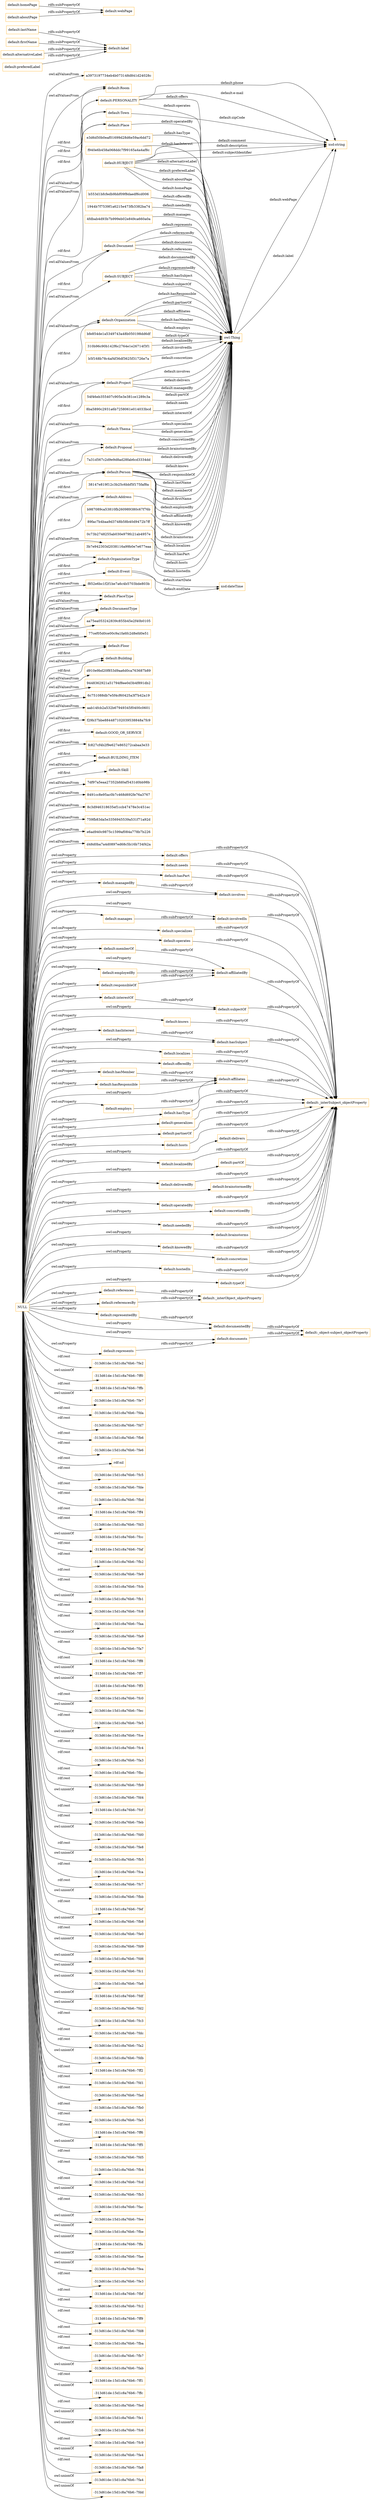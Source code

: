 digraph ar2dtool_diagram { 
rankdir=LR;
size="1501"
node [shape = rectangle, color="orange"]; "a3973197734eb4b073148d841d24028c" "default:Room" "default:Place" "e3d6d50b0eaf01699d28d6e59ac6dd72" "3b7e942303d2038116a99b0e7e677eaa" "f940e6b458a068ddc7f99165a4a4af8c" "default:OrganizationType" "b553d1bfcfedb9bbf09f8daedf6cd006" "default:Event" "f852e6bc1f2f1be7a6c4b5703bde803b" "default:PlaceType" "1944b7f7539f1a6215e473fb3382ba74" "4fdbab4d93b7b999eb02e849ca660a0a" "default:DocumentType" "aa75ea053242839c855b45e2f40b0105" "default:Document" "77cef05d0ce00c9a1fa6fc2d8efd0e51" "default:SUBJECT" "default:Floor" "default:Building" "default:Organization" "bfe854de1a5349743a48b050198dd6df" "d910e9bd20f853d9aa6d0ca763687b89" "default:PERSONALITY" "310b96c90b142f6c2764e1e26714f3f1" "9448362921a51794f8ee0d3b4f891db2" "6c751088db7e5f4cf60425a3f7b42a19" "b5f168b78c4af4f36df3625f31726e7a" "aab14fcb2a532b67949345f0400c0601" "f29b37bbe884487102039538848a7fc9" "default:Project" "54f46eb355407c905e3e381ce1289c3a" "default:GOOD_OR_SERVICE" "fc827cf4b2f9e627e865272cabaa3e33" "default:BUILDING_ITEM" "default:Skill" "8ba5890c2931a6b7258061e014033bcd" "default:Thema" "default:Proposal" "7a31d567c2d9e9d8ad28fab6cd3334dd" "7df97a5eaa27352bfd0af5431d0bb98b" "default:Town" "8491cc8e95ac0b7c468d692fe76a3767" "default:Person" "38147e819f12c3b25c6bbf5f175faf8a" "default:HUBJECT" "8c3d946318635ef1ccb47478e3c451ec" "759fb83da5e3356945539a531f71a92d" "e6ad940c9875c1599af084a778b7b226" "default:Address" "d48d0ba7a4d0897ed68c5b16b734f42a" "b987089ca53810fb260989380c67f76b" "89fac7b4baa9d3748b58b40d9472b7ff" "0c73b2748255ab030e979fc21ab4957e" ; /*classes style*/
	"default:offers" -> "default:_interSubject_objectProperty" [ label = "rdfs:subPropertyOf" ];
	"default:needs" -> "default:_interSubject_objectProperty" [ label = "rdfs:subPropertyOf" ];
	"default:hasPart" -> "default:_interSubject_objectProperty" [ label = "rdfs:subPropertyOf" ];
	"default:involves" -> "default:_interSubject_objectProperty" [ label = "rdfs:subPropertyOf" ];
	"default:involvedIn" -> "default:_interSubject_objectProperty" [ label = "rdfs:subPropertyOf" ];
	"default:specializes" -> "default:_interSubject_objectProperty" [ label = "rdfs:subPropertyOf" ];
	"default:references" -> "default:_interObject_objectProperty" [ label = "rdfs:subPropertyOf" ];
	"default:operates" -> "default:_interSubject_objectProperty" [ label = "rdfs:subPropertyOf" ];
	"default:memberOf" -> "default:affiliatedBy" [ label = "rdfs:subPropertyOf" ];
	"default:interestOf" -> "default:subjectOf" [ label = "rdfs:subPropertyOf" ];
	"default:lastName" -> "default:label" [ label = "rdfs:subPropertyOf" ];
	"default:firstName" -> "default:label" [ label = "rdfs:subPropertyOf" ];
	"default:documentedBy" -> "default:_object-subject_objectProperty" [ label = "rdfs:subPropertyOf" ];
	"default:knows" -> "default:_interSubject_objectProperty" [ label = "rdfs:subPropertyOf" ];
	"default:hasInterest" -> "default:hasSubject" [ label = "rdfs:subPropertyOf" ];
	"default:localizes" -> "default:_interSubject_objectProperty" [ label = "rdfs:subPropertyOf" ];
	"default:offeredBy" -> "default:_interSubject_objectProperty" [ label = "rdfs:subPropertyOf" ];
	"default:hasMember" -> "default:affiliates" [ label = "rdfs:subPropertyOf" ];
	"default:hasType" -> "default:_interSubject_objectProperty" [ label = "rdfs:subPropertyOf" ];
	"default:referencesBy" -> "default:_interObject_objectProperty" [ label = "rdfs:subPropertyOf" ];
	"default:generalizes" -> "default:_interSubject_objectProperty" [ label = "rdfs:subPropertyOf" ];
	"default:partnerOf" -> "default:_interSubject_objectProperty" [ label = "rdfs:subPropertyOf" ];
	"default:hosts" -> "default:_interSubject_objectProperty" [ label = "rdfs:subPropertyOf" ];
	"default:representedBy" -> "default:documentedBy" [ label = "rdfs:subPropertyOf" ];
	"default:hasResponsible" -> "default:affiliates" [ label = "rdfs:subPropertyOf" ];
	"default:managedBy" -> "default:involves" [ label = "rdfs:subPropertyOf" ];
	"default:delivers" -> "default:_interSubject_objectProperty" [ label = "rdfs:subPropertyOf" ];
	"default:homePage" -> "default:webPage" [ label = "rdfs:subPropertyOf" ];
	"NULL" -> "default:PlaceType" [ label = "rdf:first" ];
	"NULL" -> "-313d61de:15d1c8a76b6:-7fe2" [ label = "rdf:rest" ];
	"NULL" -> "-313d61de:15d1c8a76b6:-7ff0" [ label = "owl:unionOf" ];
	"NULL" -> "-313d61de:15d1c8a76b6:-7ffb" [ label = "rdf:rest" ];
	"NULL" -> "default:Thema" [ label = "owl:allValuesFrom" ];
	"NULL" -> "-313d61de:15d1c8a76b6:-7fe7" [ label = "owl:unionOf" ];
	"NULL" -> "default:DocumentType" [ label = "owl:allValuesFrom" ];
	"NULL" -> "default:Document" [ label = "owl:allValuesFrom" ];
	"NULL" -> "-313d61de:15d1c8a76b6:-7fda" [ label = "rdf:rest" ];
	"NULL" -> "-313d61de:15d1c8a76b6:-7fd7" [ label = "rdf:rest" ];
	"NULL" -> "-313d61de:15d1c8a76b6:-7fb6" [ label = "rdf:rest" ];
	"NULL" -> "-313d61de:15d1c8a76b6:-7fe6" [ label = "rdf:rest" ];
	"NULL" -> "default:GOOD_OR_SERVICE" [ label = "rdf:first" ];
	"NULL" -> "default:interestOf" [ label = "owl:onProperty" ];
	"NULL" -> "rdf:nil" [ label = "rdf:rest" ];
	"NULL" -> "-313d61de:15d1c8a76b6:-7fc5" [ label = "rdf:rest" ];
	"NULL" -> "-313d61de:15d1c8a76b6:-7fde" [ label = "rdf:rest" ];
	"NULL" -> "default:Town" [ label = "rdf:first" ];
	"NULL" -> "default:involves" [ label = "owl:onProperty" ];
	"NULL" -> "-313d61de:15d1c8a76b6:-7fbd" [ label = "rdf:rest" ];
	"NULL" -> "default:Document" [ label = "rdf:first" ];
	"NULL" -> "default:Place" [ label = "owl:allValuesFrom" ];
	"NULL" -> "default:localizedBy" [ label = "owl:onProperty" ];
	"NULL" -> "default:PERSONALITY" [ label = "rdf:first" ];
	"NULL" -> "default:subjectOf" [ label = "owl:onProperty" ];
	"NULL" -> "default:offers" [ label = "owl:onProperty" ];
	"NULL" -> "default:hasMember" [ label = "owl:onProperty" ];
	"NULL" -> "default:OrganizationType" [ label = "owl:allValuesFrom" ];
	"NULL" -> "-313d61de:15d1c8a76b6:-7ff4" [ label = "rdf:rest" ];
	"NULL" -> "-313d61de:15d1c8a76b6:-7fd3" [ label = "rdf:rest" ];
	"NULL" -> "-313d61de:15d1c8a76b6:-7fcc" [ label = "owl:unionOf" ];
	"NULL" -> "-313d61de:15d1c8a76b6:-7faf" [ label = "rdf:rest" ];
	"NULL" -> "8491cc8e95ac0b7c468d692fe76a3767" [ label = "owl:allValuesFrom" ];
	"NULL" -> "-313d61de:15d1c8a76b6:-7fb2" [ label = "rdf:rest" ];
	"NULL" -> "-313d61de:15d1c8a76b6:-7fe9" [ label = "rdf:rest" ];
	"NULL" -> "-313d61de:15d1c8a76b6:-7fcb" [ label = "rdf:rest" ];
	"NULL" -> "-313d61de:15d1c8a76b6:-7fb1" [ label = "owl:unionOf" ];
	"NULL" -> "default:operates" [ label = "owl:onProperty" ];
	"NULL" -> "-313d61de:15d1c8a76b6:-7fc8" [ label = "rdf:rest" ];
	"NULL" -> "-313d61de:15d1c8a76b6:-7faa" [ label = "rdf:rest" ];
	"NULL" -> "-313d61de:15d1c8a76b6:-7fa9" [ label = "owl:unionOf" ];
	"NULL" -> "-313d61de:15d1c8a76b6:-7fa7" [ label = "rdf:rest" ];
	"NULL" -> "-313d61de:15d1c8a76b6:-7ff8" [ label = "rdf:rest" ];
	"NULL" -> "-313d61de:15d1c8a76b6:-7ff7" [ label = "owl:unionOf" ];
	"NULL" -> "default:localizes" [ label = "owl:onProperty" ];
	"NULL" -> "default:memberOf" [ label = "owl:onProperty" ];
	"NULL" -> "-313d61de:15d1c8a76b6:-7ff3" [ label = "owl:unionOf" ];
	"NULL" -> "default:Person" [ label = "owl:allValuesFrom" ];
	"NULL" -> "-313d61de:15d1c8a76b6:-7fc0" [ label = "rdf:rest" ];
	"NULL" -> "default:OrganizationType" [ label = "rdf:first" ];
	"NULL" -> "a3973197734eb4b073148d841d24028c" [ label = "owl:allValuesFrom" ];
	"NULL" -> "-313d61de:15d1c8a76b6:-7fec" [ label = "owl:unionOf" ];
	"NULL" -> "-313d61de:15d1c8a76b6:-7fe5" [ label = "rdf:rest" ];
	"NULL" -> "default:employedBy" [ label = "owl:onProperty" ];
	"NULL" -> "default:affiliates" [ label = "owl:onProperty" ];
	"NULL" -> "-313d61de:15d1c8a76b6:-7fce" [ label = "owl:unionOf" ];
	"NULL" -> "-313d61de:15d1c8a76b6:-7fc4" [ label = "rdf:rest" ];
	"NULL" -> "f29b37bbe884487102039538848a7fc9" [ label = "owl:allValuesFrom" ];
	"NULL" -> "default:specializes" [ label = "owl:onProperty" ];
	"NULL" -> "-313d61de:15d1c8a76b6:-7fa3" [ label = "rdf:rest" ];
	"NULL" -> "-313d61de:15d1c8a76b6:-7fbc" [ label = "rdf:rest" ];
	"NULL" -> "-313d61de:15d1c8a76b6:-7fb9" [ label = "rdf:rest" ];
	"NULL" -> "default:Person" [ label = "rdf:first" ];
	"NULL" -> "aab14fcb2a532b67949345f0400c0601" [ label = "owl:allValuesFrom" ];
	"NULL" -> "default:hasInterest" [ label = "owl:onProperty" ];
	"NULL" -> "default:hasType" [ label = "owl:onProperty" ];
	"NULL" -> "-313d61de:15d1c8a76b6:-7fd4" [ label = "owl:unionOf" ];
	"NULL" -> "default:affiliatedBy" [ label = "owl:onProperty" ];
	"NULL" -> "7df97a5eaa27352bfd0af5431d0bb98b" [ label = "owl:allValuesFrom" ];
	"NULL" -> "default:represents" [ label = "owl:onProperty" ];
	"NULL" -> "default:involvedIn" [ label = "owl:onProperty" ];
	"NULL" -> "d910e9bd20f853d9aa6d0ca763687b89" [ label = "owl:allValuesFrom" ];
	"NULL" -> "-313d61de:15d1c8a76b6:-7fcf" [ label = "rdf:rest" ];
	"NULL" -> "-313d61de:15d1c8a76b6:-7feb" [ label = "rdf:rest" ];
	"NULL" -> "9448362921a51794f8ee0d3b4f891db2" [ label = "owl:allValuesFrom" ];
	"NULL" -> "-313d61de:15d1c8a76b6:-7fd0" [ label = "owl:unionOf" ];
	"NULL" -> "-313d61de:15d1c8a76b6:-7fe8" [ label = "rdf:rest" ];
	"NULL" -> "-313d61de:15d1c8a76b6:-7fb5" [ label = "owl:unionOf" ];
	"NULL" -> "-313d61de:15d1c8a76b6:-7fca" [ label = "rdf:rest" ];
	"NULL" -> "d48d0ba7a4d0897ed68c5b16b734f42a" [ label = "owl:allValuesFrom" ];
	"NULL" -> "default:partnerOf" [ label = "owl:onProperty" ];
	"NULL" -> "-313d61de:15d1c8a76b6:-7fc7" [ label = "rdf:rest" ];
	"NULL" -> "default:referencesBy" [ label = "owl:onProperty" ];
	"NULL" -> "8c3d946318635ef1ccb47478e3c451ec" [ label = "owl:allValuesFrom" ];
	"NULL" -> "-313d61de:15d1c8a76b6:-7fbb" [ label = "owl:unionOf" ];
	"NULL" -> "default:partOf" [ label = "owl:onProperty" ];
	"NULL" -> "-313d61de:15d1c8a76b6:-7fef" [ label = "rdf:rest" ];
	"NULL" -> "default:Project" [ label = "owl:allValuesFrom" ];
	"NULL" -> "default:managedBy" [ label = "owl:onProperty" ];
	"NULL" -> "-313d61de:15d1c8a76b6:-7fb8" [ label = "owl:unionOf" ];
	"NULL" -> "-313d61de:15d1c8a76b6:-7fe0" [ label = "rdf:rest" ];
	"NULL" -> "default:offeredBy" [ label = "owl:onProperty" ];
	"NULL" -> "-313d61de:15d1c8a76b6:-7fd9" [ label = "owl:unionOf" ];
	"NULL" -> "-313d61de:15d1c8a76b6:-7fd6" [ label = "owl:unionOf" ];
	"NULL" -> "-313d61de:15d1c8a76b6:-7fc1" [ label = "owl:unionOf" ];
	"NULL" -> "default:documents" [ label = "owl:onProperty" ];
	"NULL" -> "default:Skill" [ label = "rdf:first" ];
	"NULL" -> "-313d61de:15d1c8a76b6:-7fa6" [ label = "owl:unionOf" ];
	"NULL" -> "default:Floor" [ label = "owl:allValuesFrom" ];
	"NULL" -> "-313d61de:15d1c8a76b6:-7fdf" [ label = "owl:unionOf" ];
	"NULL" -> "default:responsibleOf" [ label = "owl:onProperty" ];
	"NULL" -> "default:Proposal" [ label = "owl:allValuesFrom" ];
	"NULL" -> "-313d61de:15d1c8a76b6:-7fd2" [ label = "owl:unionOf" ];
	"NULL" -> "-313d61de:15d1c8a76b6:-7fc3" [ label = "rdf:rest" ];
	"NULL" -> "-313d61de:15d1c8a76b6:-7fdc" [ label = "rdf:rest" ];
	"NULL" -> "-313d61de:15d1c8a76b6:-7fa2" [ label = "rdf:rest" ];
	"NULL" -> "default:references" [ label = "owl:onProperty" ];
	"NULL" -> "default:deliveredBy" [ label = "owl:onProperty" ];
	"NULL" -> "-313d61de:15d1c8a76b6:-7fdb" [ label = "owl:unionOf" ];
	"NULL" -> "default:Address" [ label = "owl:allValuesFrom" ];
	"NULL" -> "default:documentedBy" [ label = "owl:onProperty" ];
	"NULL" -> "default:Floor" [ label = "rdf:first" ];
	"NULL" -> "default:brainstormedBy" [ label = "owl:onProperty" ];
	"NULL" -> "default:operatedBy" [ label = "owl:onProperty" ];
	"NULL" -> "default:concretizedBy" [ label = "owl:onProperty" ];
	"NULL" -> "default:employs" [ label = "owl:onProperty" ];
	"NULL" -> "default:neededBy" [ label = "owl:onProperty" ];
	"NULL" -> "-313d61de:15d1c8a76b6:-7ff2" [ label = "rdf:rest" ];
	"NULL" -> "-313d61de:15d1c8a76b6:-7fd1" [ label = "rdf:rest" ];
	"NULL" -> "-313d61de:15d1c8a76b6:-7fad" [ label = "rdf:rest" ];
	"NULL" -> "-313d61de:15d1c8a76b6:-7fb0" [ label = "rdf:rest" ];
	"NULL" -> "default:delivers" [ label = "owl:onProperty" ];
	"NULL" -> "default:Project" [ label = "rdf:first" ];
	"NULL" -> "e6ad940c9875c1599af084a778b7b226" [ label = "owl:allValuesFrom" ];
	"NULL" -> "759fb83da5e3356945539a531f71a92d" [ label = "owl:allValuesFrom" ];
	"NULL" -> "default:Place" [ label = "rdf:first" ];
	"NULL" -> "-313d61de:15d1c8a76b6:-7fa5" [ label = "rdf:rest" ];
	"NULL" -> "-313d61de:15d1c8a76b6:-7ff6" [ label = "rdf:rest" ];
	"NULL" -> "default:DocumentType" [ label = "rdf:first" ];
	"NULL" -> "-313d61de:15d1c8a76b6:-7ff5" [ label = "owl:unionOf" ];
	"NULL" -> "6c751088db7e5f4cf60425a3f7b42a19" [ label = "owl:allValuesFrom" ];
	"NULL" -> "-313d61de:15d1c8a76b6:-7fd5" [ label = "rdf:rest" ];
	"NULL" -> "-313d61de:15d1c8a76b6:-7fb4" [ label = "rdf:rest" ];
	"NULL" -> "default:BUILDING_ITEM" [ label = "rdf:first" ];
	"NULL" -> "-313d61de:15d1c8a76b6:-7fcd" [ label = "rdf:rest" ];
	"NULL" -> "-313d61de:15d1c8a76b6:-7fb3" [ label = "owl:unionOf" ];
	"NULL" -> "-313d61de:15d1c8a76b6:-7fac" [ label = "rdf:rest" ];
	"NULL" -> "default:Building" [ label = "owl:allValuesFrom" ];
	"NULL" -> "default:hasResponsible" [ label = "owl:onProperty" ];
	"NULL" -> "f852e6bc1f2f1be7a6c4b5703bde803b" [ label = "owl:allValuesFrom" ];
	"NULL" -> "-313d61de:15d1c8a76b6:-7fee" [ label = "owl:unionOf" ];
	"NULL" -> "default:SUBJECT" [ label = "owl:allValuesFrom" ];
	"NULL" -> "3b7e942303d2038116a99b0e7e677eaa" [ label = "owl:allValuesFrom" ];
	"NULL" -> "default:brainstorms" [ label = "owl:onProperty" ];
	"NULL" -> "-313d61de:15d1c8a76b6:-7fbe" [ label = "owl:unionOf" ];
	"NULL" -> "default:Proposal" [ label = "rdf:first" ];
	"NULL" -> "-313d61de:15d1c8a76b6:-7ffa" [ label = "owl:unionOf" ];
	"NULL" -> "-313d61de:15d1c8a76b6:-7fae" [ label = "owl:unionOf" ];
	"NULL" -> "-313d61de:15d1c8a76b6:-7fea" [ label = "owl:unionOf" ];
	"NULL" -> "-313d61de:15d1c8a76b6:-7fe3" [ label = "rdf:rest" ];
	"NULL" -> "-313d61de:15d1c8a76b6:-7fbf" [ label = "rdf:rest" ];
	"NULL" -> "-313d61de:15d1c8a76b6:-7fc2" [ label = "rdf:rest" ];
	"NULL" -> "default:knowedBy" [ label = "owl:onProperty" ];
	"NULL" -> "-313d61de:15d1c8a76b6:-7ff9" [ label = "rdf:rest" ];
	"NULL" -> "aa75ea053242839c855b45e2f40b0105" [ label = "owl:allValuesFrom" ];
	"NULL" -> "-313d61de:15d1c8a76b6:-7fd8" [ label = "rdf:rest" ];
	"NULL" -> "-313d61de:15d1c8a76b6:-7fba" [ label = "rdf:rest" ];
	"NULL" -> "-313d61de:15d1c8a76b6:-7fb7" [ label = "rdf:rest" ];
	"NULL" -> "default:Event" [ label = "rdf:first" ];
	"NULL" -> "default:needs" [ label = "owl:onProperty" ];
	"NULL" -> "-313d61de:15d1c8a76b6:-7fab" [ label = "owl:unionOf" ];
	"NULL" -> "default:Room" [ label = "owl:allValuesFrom" ];
	"NULL" -> "default:Room" [ label = "rdf:first" ];
	"NULL" -> "default:concretizes" [ label = "owl:onProperty" ];
	"NULL" -> "default:hostedIn" [ label = "owl:onProperty" ];
	"NULL" -> "default:Address" [ label = "rdf:first" ];
	"NULL" -> "default:Organization" [ label = "owl:allValuesFrom" ];
	"NULL" -> "-313d61de:15d1c8a76b6:-7ff1" [ label = "rdf:rest" ];
	"NULL" -> "default:BUILDING_ITEM" [ label = "owl:allValuesFrom" ];
	"NULL" -> "default:typeOf" [ label = "owl:onProperty" ];
	"NULL" -> "-313d61de:15d1c8a76b6:-7ffc" [ label = "owl:unionOf" ];
	"NULL" -> "77cef05d0ce00c9a1fa6fc2d8efd0e51" [ label = "owl:allValuesFrom" ];
	"NULL" -> "default:Organization" [ label = "rdf:first" ];
	"NULL" -> "-313d61de:15d1c8a76b6:-7fed" [ label = "rdf:rest" ];
	"NULL" -> "default:PlaceType" [ label = "owl:allValuesFrom" ];
	"NULL" -> "default:knows" [ label = "owl:onProperty" ];
	"NULL" -> "-313d61de:15d1c8a76b6:-7fe1" [ label = "owl:unionOf" ];
	"NULL" -> "-313d61de:15d1c8a76b6:-7fc6" [ label = "owl:unionOf" ];
	"NULL" -> "-313d61de:15d1c8a76b6:-7fc9" [ label = "rdf:rest" ];
	"NULL" -> "-313d61de:15d1c8a76b6:-7fe4" [ label = "owl:unionOf" ];
	"NULL" -> "default:hasPart" [ label = "owl:onProperty" ];
	"NULL" -> "fc827cf4b2f9e627e865272cabaa3e33" [ label = "owl:allValuesFrom" ];
	"NULL" -> "-313d61de:15d1c8a76b6:-7fa8" [ label = "rdf:rest" ];
	"NULL" -> "default:hosts" [ label = "owl:onProperty" ];
	"NULL" -> "default:manages" [ label = "owl:onProperty" ];
	"NULL" -> "default:Town" [ label = "owl:allValuesFrom" ];
	"NULL" -> "default:Building" [ label = "rdf:first" ];
	"NULL" -> "default:hasSubject" [ label = "owl:onProperty" ];
	"NULL" -> "default:representedBy" [ label = "owl:onProperty" ];
	"NULL" -> "-313d61de:15d1c8a76b6:-7fa4" [ label = "owl:unionOf" ];
	"NULL" -> "default:generalizes" [ label = "owl:onProperty" ];
	"NULL" -> "-313d61de:15d1c8a76b6:-7fdd" [ label = "owl:unionOf" ];
	"default:brainstorms" -> "default:_interSubject_objectProperty" [ label = "rdfs:subPropertyOf" ];
	"default:partOf" -> "default:_interSubject_objectProperty" [ label = "rdfs:subPropertyOf" ];
	"default:alternativeLabel" -> "default:label" [ label = "rdfs:subPropertyOf" ];
	"default:affiliatedBy" -> "default:_interSubject_objectProperty" [ label = "rdfs:subPropertyOf" ];
	"default:hasSubject" -> "default:_interSubject_objectProperty" [ label = "rdfs:subPropertyOf" ];
	"default:deliveredBy" -> "default:_interSubject_objectProperty" [ label = "rdfs:subPropertyOf" ];
	"default:concretizedBy" -> "default:_interSubject_objectProperty" [ label = "rdfs:subPropertyOf" ];
	"default:brainstormedBy" -> "default:_interSubject_objectProperty" [ label = "rdfs:subPropertyOf" ];
	"default:employs" -> "default:affiliates" [ label = "rdfs:subPropertyOf" ];
	"default:concretizes" -> "default:_interSubject_objectProperty" [ label = "rdfs:subPropertyOf" ];
	"default:neededBy" -> "default:_interSubject_objectProperty" [ label = "rdfs:subPropertyOf" ];
	"default:subjectOf" -> "default:_interSubject_objectProperty" [ label = "rdfs:subPropertyOf" ];
	"default:documents" -> "default:_object-subject_objectProperty" [ label = "rdfs:subPropertyOf" ];
	"default:hostedIn" -> "default:_interSubject_objectProperty" [ label = "rdfs:subPropertyOf" ];
	"default:responsibleOf" -> "default:affiliatedBy" [ label = "rdfs:subPropertyOf" ];
	"default:localizedBy" -> "default:_interSubject_objectProperty" [ label = "rdfs:subPropertyOf" ];
	"default:affiliates" -> "default:_interSubject_objectProperty" [ label = "rdfs:subPropertyOf" ];
	"default:typeOf" -> "default:_interSubject_objectProperty" [ label = "rdfs:subPropertyOf" ];
	"default:employedBy" -> "default:affiliatedBy" [ label = "rdfs:subPropertyOf" ];
	"default:operatedBy" -> "default:_interSubject_objectProperty" [ label = "rdfs:subPropertyOf" ];
	"default:represents" -> "default:documents" [ label = "rdfs:subPropertyOf" ];
	"default:aboutPage" -> "default:webPage" [ label = "rdfs:subPropertyOf" ];
	"default:manages" -> "default:involvedIn" [ label = "rdfs:subPropertyOf" ];
	"default:preferedLabel" -> "default:label" [ label = "rdfs:subPropertyOf" ];
	"default:knowedBy" -> "default:_interSubject_objectProperty" [ label = "rdfs:subPropertyOf" ];
	"default:HUBJECT" -> "owl:Thing" [ label = "default:alternativeLabel" ];
	"default:Organization" -> "owl:Thing" [ label = "default:partnerOf" ];
	"310b96c90b142f6c2764e1e26714f3f1" -> "owl:Thing" [ label = "default:localizedBy" ];
	"default:PERSONALITY" -> "xsd:string" [ label = "default:phone" ];
	"b553d1bfcfedb9bbf09f8daedf6cd006" -> "owl:Thing" [ label = "default:offeredBy" ];
	"0c73b2748255ab030e979fc21ab4957e" -> "owl:Thing" [ label = "default:hostedIn" ];
	"default:Person" -> "owl:Thing" [ label = "default:knows" ];
	"owl:Thing" -> "xsd:string" [ label = "default:webPage" ];
	"default:Town" -> "xsd:string" [ label = "default:zipCode" ];
	"b5f168b78c4af4f36df3625f31726e7a" -> "owl:Thing" [ label = "default:involvedIn" ];
	"default:Person" -> "owl:Thing" [ label = "default:responsibleOf" ];
	"default:Event" -> "xsd:dateTime" [ label = "default:startDate" ];
	"default:Project" -> "owl:Thing" [ label = "default:concretizes" ];
	"default:Person" -> "owl:Thing" [ label = "default:lastName" ];
	"default:HUBJECT" -> "xsd:string" [ label = "default:description" ];
	"e3d6d50b0eaf01699d28d6e59ac6dd72" -> "owl:Thing" [ label = "default:hasType" ];
	"default:HUBJECT" -> "owl:Thing" [ label = "default:preferedLabel" ];
	"default:Person" -> "owl:Thing" [ label = "default:memberOf" ];
	"default:Document" -> "owl:Thing" [ label = "default:represents" ];
	"4fdbab4d93b7b999eb02e849ca660a0a" -> "owl:Thing" [ label = "default:manages" ];
	"default:SUBJECT" -> "owl:Thing" [ label = "default:documentedBy" ];
	"f940e6b458a068ddc7f99165a4a4af8c" -> "owl:Thing" [ label = "default:hasInterest" ];
	"default:Address" -> "owl:Thing" [ label = "default:localizes" ];
	"default:Document" -> "owl:Thing" [ label = "default:referencesBy" ];
	"default:PERSONALITY" -> "owl:Thing" [ label = "default:offers" ];
	"default:HUBJECT" -> "owl:Thing" [ label = "default:aboutPage" ];
	"default:Organization" -> "owl:Thing" [ label = "default:affiliates" ];
	"default:Person" -> "owl:Thing" [ label = "default:firstName" ];
	"default:Proposal" -> "owl:Thing" [ label = "default:concretizedBy" ];
	"54f46eb355407c905e3e381ce1289c3a" -> "owl:Thing" [ label = "default:partOf" ];
	"default:Proposal" -> "owl:Thing" [ label = "default:brainstormedBy" ];
	"default:HUBJECT" -> "xsd:string" [ label = "default:subjectIdentifier" ];
	"default:Project" -> "owl:Thing" [ label = "default:involves" ];
	"default:HUBJECT" -> "xsd:string" [ label = "default:comment" ];
	"default:SUBJECT" -> "owl:Thing" [ label = "default:representedBy" ];
	"default:Thema" -> "owl:Thing" [ label = "default:interestOf" ];
	"89fac7b4baa9d3748b58b40d9472b7ff" -> "owl:Thing" [ label = "default:hosts" ];
	"8ba5890c2931a6b7258061e014033bcd" -> "owl:Thing" [ label = "default:needs" ];
	"default:Project" -> "owl:Thing" [ label = "default:delivers" ];
	"default:Person" -> "owl:Thing" [ label = "default:employedBy" ];
	"default:SUBJECT" -> "owl:Thing" [ label = "default:hasSubject" ];
	"owl:Thing" -> "xsd:string" [ label = "default:label" ];
	"default:Document" -> "owl:Thing" [ label = "default:documents" ];
	"default:Person" -> "owl:Thing" [ label = "default:affiliatedBy" ];
	"bfe854de1a5349743a48b050198dd6df" -> "owl:Thing" [ label = "default:typeOf" ];
	"7a31d567c2d9e9d8ad28fab6cd3334dd" -> "owl:Thing" [ label = "default:deliveredBy" ];
	"default:Organization" -> "owl:Thing" [ label = "default:hasMember" ];
	"b987089ca53810fb260989380c67f76b" -> "owl:Thing" [ label = "default:hasPart" ];
	"default:PERSONALITY" -> "owl:Thing" [ label = "default:operates" ];
	"default:Thema" -> "owl:Thing" [ label = "default:specializes" ];
	"default:Organization" -> "owl:Thing" [ label = "default:employs" ];
	"default:Project" -> "owl:Thing" [ label = "default:managedBy" ];
	"default:Event" -> "xsd:dateTime" [ label = "default:endDate" ];
	"38147e819f12c3b25c6bbf5f175faf8a" -> "owl:Thing" [ label = "default:brainstorms" ];
	"default:Person" -> "owl:Thing" [ label = "default:knowedBy" ];
	"default:HUBJECT" -> "owl:Thing" [ label = "default:homePage" ];
	"default:PERSONALITY" -> "xsd:string" [ label = "default:e-mail" ];
	"default:Organization" -> "owl:Thing" [ label = "default:hasResponsible" ];
	"default:Thema" -> "owl:Thing" [ label = "default:generalizes" ];
	"default:SUBJECT" -> "owl:Thing" [ label = "default:subjectOf" ];
	"default:Document" -> "owl:Thing" [ label = "default:references" ];
	"default:Place" -> "owl:Thing" [ label = "default:operatedBy" ];
	"1944b7f7539f1a6215e473fb3382ba74" -> "owl:Thing" [ label = "default:neededBy" ];

}
